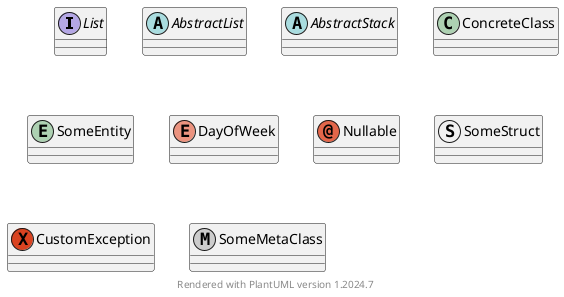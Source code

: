 @startuml
	interface       List
	abstract        AbstractList
	abstract class  AbstractStack
	class           ConcreteClass
	entity          SomeEntity
	enum            DayOfWeek
	annotation      Nullable
	struct          SomeStruct
    exception       CustomException
    metaclass       SomeMetaClass

footer Rendered with PlantUML version %version()
@enduml